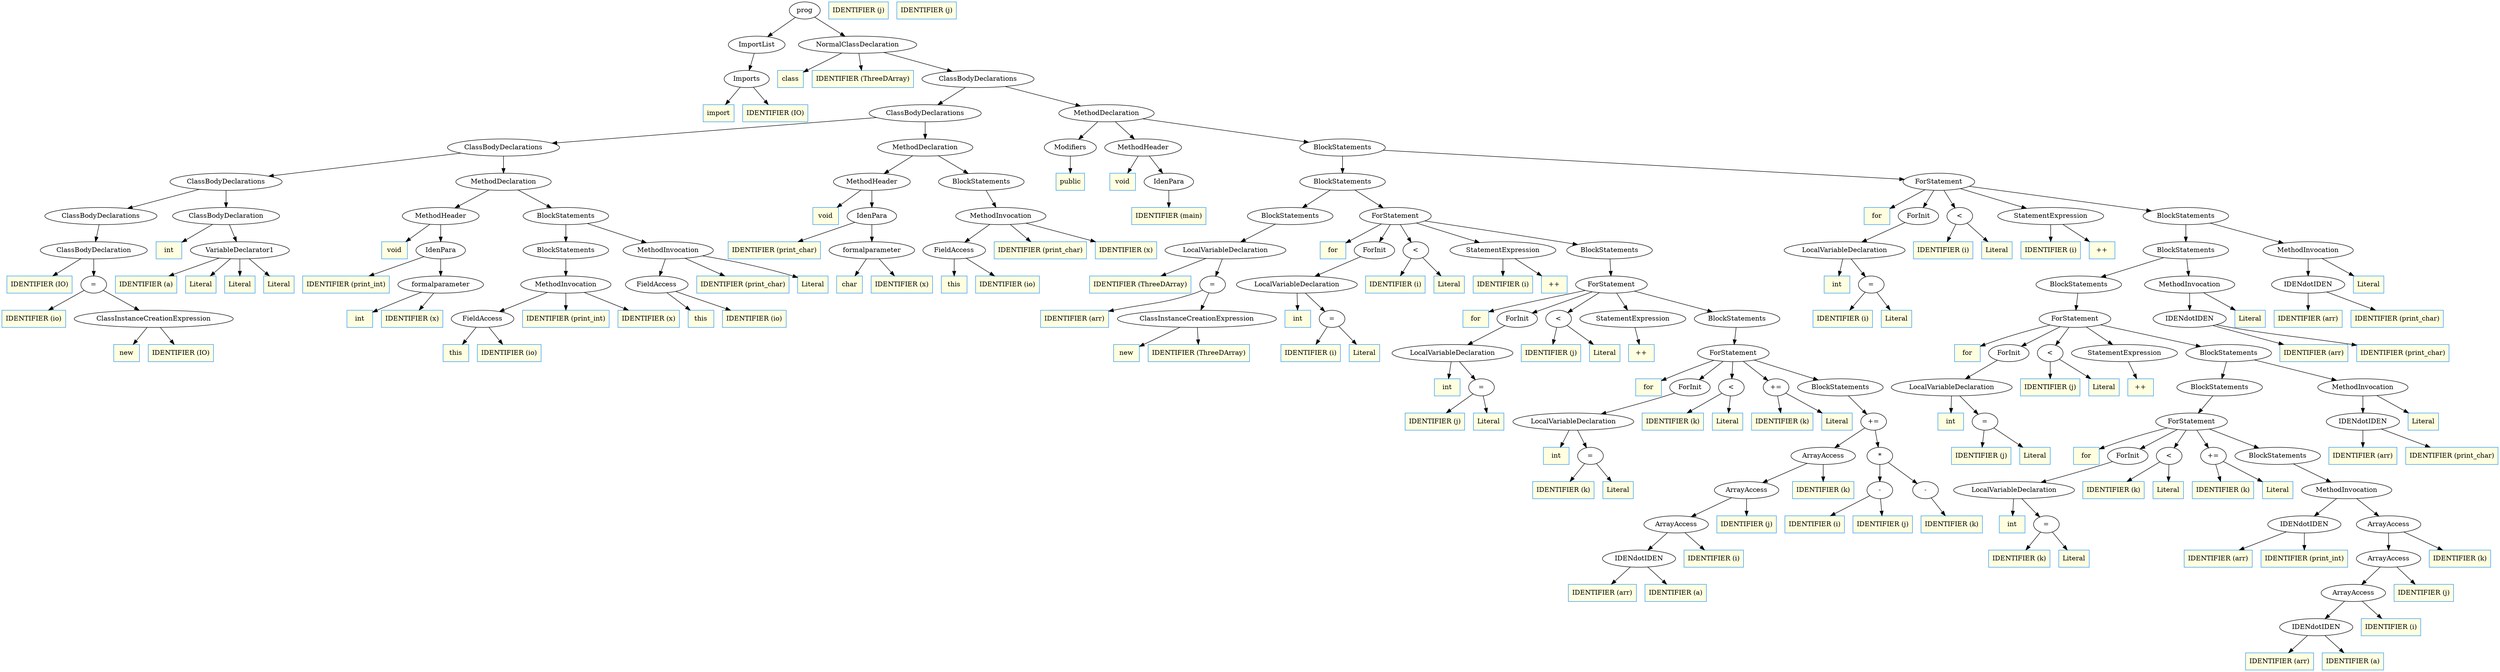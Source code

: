 digraph AST {
	ordering=out;
	1 [label="IDENTIFIER (IO)" shape=box style=filled color="dodgerblue" fillcolor="lightyellow"];
	2 [label="import" shape=box style=filled color="dodgerblue" fillcolor="lightyellow"];
	3 [label="Imports"];
	3 -> 2;
	3 -> 1;
	4 [label="ImportList"];
	4 -> 3;
	5 [label="IDENTIFIER (IO)" shape=box style=filled color="dodgerblue" fillcolor="lightyellow"];
	6 [label="IDENTIFIER (IO)" shape=box style=filled color="dodgerblue" fillcolor="lightyellow"];
	7 [label="new" shape=box style=filled color="dodgerblue" fillcolor="lightyellow"];
	8 [label="ClassInstanceCreationExpression"];
	8 -> 7;
	8 -> 6;
	9 [label="IDENTIFIER (io)" shape=box style=filled color="dodgerblue" fillcolor="lightyellow"];
	10 [label="="];
	10 -> 9;
	10 -> 8;
	11 [label="ClassBodyDeclaration"];
	11 -> 5;
	11 -> 10;
	12 [label="ClassBodyDeclarations"];
	12 -> 11;
	13 [label="int" shape=box style=filled color="dodgerblue" fillcolor="lightyellow"];
	14 [label="Literal" shape=box style=filled color="dodgerblue" fillcolor="lightyellow"];
	15 [label="Literal" shape=box style=filled color="dodgerblue" fillcolor="lightyellow"];
	16 [label="Literal" shape=box style=filled color="dodgerblue" fillcolor="lightyellow"];
	17 [label="IDENTIFIER (a)" shape=box style=filled color="dodgerblue" fillcolor="lightyellow"];
	18 [label="VariableDeclarator1"];
	18 -> 17;
	18 -> 14;
	18 -> 15;
	18 -> 16;
	19 [label="ClassBodyDeclaration"];
	19 -> 13;
	19 -> 18;
	20 [label="ClassBodyDeclarations"];
	20 -> 12;
	20 -> 19;
	21 [label="int" shape=box style=filled color="dodgerblue" fillcolor="lightyellow"];
	22 [label="IDENTIFIER (x)" shape=box style=filled color="dodgerblue" fillcolor="lightyellow"];
	23 [label="formalparameter"];
	23 -> 21;
	23 -> 22;
	24 [label="IDENTIFIER (print_int)" shape=box style=filled color="dodgerblue" fillcolor="lightyellow"];
	25 [label="IdenPara"];
	25 -> 24;
	25 -> 23;
	26 [label="void" shape=box style=filled color="dodgerblue" fillcolor="lightyellow"];
	27 [label="MethodHeader"];
	27 -> 26;
	27 -> 25;
	28 [label="this" shape=box style=filled color="dodgerblue" fillcolor="lightyellow"];
	29 [label="IDENTIFIER (io)" shape=box style=filled color="dodgerblue" fillcolor="lightyellow"];
	30 [label="FieldAccess"];
	30 -> 28;
	30 -> 29;
	31 [label="IDENTIFIER (x)" shape=box style=filled color="dodgerblue" fillcolor="lightyellow"];
	32 [label="IDENTIFIER (print_int)" shape=box style=filled color="dodgerblue" fillcolor="lightyellow"];
	33 [label="MethodInvocation"];
	33 -> 30;
	33 -> 32;
	33 -> 31;
	34 [label="BlockStatements"];
	34 -> 33;
	35 [label="this" shape=box style=filled color="dodgerblue" fillcolor="lightyellow"];
	36 [label="IDENTIFIER (io)" shape=box style=filled color="dodgerblue" fillcolor="lightyellow"];
	37 [label="FieldAccess"];
	37 -> 35;
	37 -> 36;
	38 [label="Literal" shape=box style=filled color="dodgerblue" fillcolor="lightyellow"];
	39 [label="IDENTIFIER (print_char)" shape=box style=filled color="dodgerblue" fillcolor="lightyellow"];
	40 [label="MethodInvocation"];
	40 -> 37;
	40 -> 39;
	40 -> 38;
	41 [label="BlockStatements"];
	41 -> 34;
	41 -> 40;
	42 [label="MethodDeclaration"];
	42 -> 27;
	42 -> 41;
	43 [label="ClassBodyDeclarations"];
	43 -> 20;
	43 -> 42;
	44 [label="char" shape=box style=filled color="dodgerblue" fillcolor="lightyellow"];
	45 [label="IDENTIFIER (x)" shape=box style=filled color="dodgerblue" fillcolor="lightyellow"];
	46 [label="formalparameter"];
	46 -> 44;
	46 -> 45;
	47 [label="IDENTIFIER (print_char)" shape=box style=filled color="dodgerblue" fillcolor="lightyellow"];
	48 [label="IdenPara"];
	48 -> 47;
	48 -> 46;
	49 [label="void" shape=box style=filled color="dodgerblue" fillcolor="lightyellow"];
	50 [label="MethodHeader"];
	50 -> 49;
	50 -> 48;
	51 [label="this" shape=box style=filled color="dodgerblue" fillcolor="lightyellow"];
	52 [label="IDENTIFIER (io)" shape=box style=filled color="dodgerblue" fillcolor="lightyellow"];
	53 [label="FieldAccess"];
	53 -> 51;
	53 -> 52;
	54 [label="IDENTIFIER (x)" shape=box style=filled color="dodgerblue" fillcolor="lightyellow"];
	55 [label="IDENTIFIER (print_char)" shape=box style=filled color="dodgerblue" fillcolor="lightyellow"];
	56 [label="MethodInvocation"];
	56 -> 53;
	56 -> 55;
	56 -> 54;
	57 [label="BlockStatements"];
	57 -> 56;
	58 [label="MethodDeclaration"];
	58 -> 50;
	58 -> 57;
	59 [label="ClassBodyDeclarations"];
	59 -> 43;
	59 -> 58;
	60 [label="public" shape=box style=filled color="dodgerblue" fillcolor="lightyellow"];
	61 [label="Modifiers"];
	61 -> 60;
	62 [label="IDENTIFIER (main)" shape=box style=filled color="dodgerblue" fillcolor="lightyellow"];
	63 [label="IdenPara"];
	63 -> 62;
	64 [label="void" shape=box style=filled color="dodgerblue" fillcolor="lightyellow"];
	65 [label="MethodHeader"];
	65 -> 64;
	65 -> 63;
	66 [label="IDENTIFIER (ThreeDArray)" shape=box style=filled color="dodgerblue" fillcolor="lightyellow"];
	67 [label="IDENTIFIER (ThreeDArray)" shape=box style=filled color="dodgerblue" fillcolor="lightyellow"];
	68 [label="new" shape=box style=filled color="dodgerblue" fillcolor="lightyellow"];
	69 [label="ClassInstanceCreationExpression"];
	69 -> 68;
	69 -> 67;
	70 [label="IDENTIFIER (arr)" shape=box style=filled color="dodgerblue" fillcolor="lightyellow"];
	71 [label="="];
	71 -> 70;
	71 -> 69;
	72 [label="LocalVariableDeclaration"];
	72 -> 66;
	72 -> 71;
	73 [label="BlockStatements"];
	73 -> 72;
	74 [label="int" shape=box style=filled color="dodgerblue" fillcolor="lightyellow"];
	75 [label="Literal" shape=box style=filled color="dodgerblue" fillcolor="lightyellow"];
	76 [label="IDENTIFIER (i)" shape=box style=filled color="dodgerblue" fillcolor="lightyellow"];
	77 [label="="];
	77 -> 76;
	77 -> 75;
	78 [label="LocalVariableDeclaration"];
	78 -> 74;
	78 -> 77;
	79 [label="ForInit"];
	79 -> 78;
	80 [label="IDENTIFIER (i)" shape=box style=filled color="dodgerblue" fillcolor="lightyellow"];
	81 [label="Literal" shape=box style=filled color="dodgerblue" fillcolor="lightyellow"];
	82 [label="<"];
	82 -> 80;
	82 -> 81;
	83 [label="IDENTIFIER (i)" shape=box style=filled color="dodgerblue" fillcolor="lightyellow"];
	84 [label="++" shape=box style=filled color="dodgerblue" fillcolor="lightyellow"];
	85 [label="StatementExpression"];
	85 -> 83;
	85 -> 84;
	86 [label="int" shape=box style=filled color="dodgerblue" fillcolor="lightyellow"];
	87 [label="Literal" shape=box style=filled color="dodgerblue" fillcolor="lightyellow"];
	88 [label="IDENTIFIER (j)" shape=box style=filled color="dodgerblue" fillcolor="lightyellow"];
	89 [label="="];
	89 -> 88;
	89 -> 87;
	90 [label="LocalVariableDeclaration"];
	90 -> 86;
	90 -> 89;
	91 [label="ForInit"];
	91 -> 90;
	92 [label="IDENTIFIER (j)" shape=box style=filled color="dodgerblue" fillcolor="lightyellow"];
	93 [label="Literal" shape=box style=filled color="dodgerblue" fillcolor="lightyellow"];
	94 [label="<"];
	94 -> 92;
	94 -> 93;
	95 [label="IDENTIFIER (j)" shape=box style=filled color="dodgerblue" fillcolor="lightyellow"];
	96 [label="++" shape=box style=filled color="dodgerblue" fillcolor="lightyellow"];
	97 [label="StatementExpression"];
	97 -> 96;
	98 [label="int" shape=box style=filled color="dodgerblue" fillcolor="lightyellow"];
	99 [label="Literal" shape=box style=filled color="dodgerblue" fillcolor="lightyellow"];
	100 [label="IDENTIFIER (k)" shape=box style=filled color="dodgerblue" fillcolor="lightyellow"];
	101 [label="="];
	101 -> 100;
	101 -> 99;
	102 [label="LocalVariableDeclaration"];
	102 -> 98;
	102 -> 101;
	103 [label="ForInit"];
	103 -> 102;
	104 [label="IDENTIFIER (k)" shape=box style=filled color="dodgerblue" fillcolor="lightyellow"];
	105 [label="Literal" shape=box style=filled color="dodgerblue" fillcolor="lightyellow"];
	106 [label="<"];
	106 -> 104;
	106 -> 105;
	107 [label="IDENTIFIER (k)" shape=box style=filled color="dodgerblue" fillcolor="lightyellow"];
	108 [label="Literal" shape=box style=filled color="dodgerblue" fillcolor="lightyellow"];
	109 [label="+="];
	109 -> 107;
	109 -> 108;
	110 [label="IDENTIFIER (arr)" shape=box style=filled color="dodgerblue" fillcolor="lightyellow"];
	111 [label="IDENTIFIER (a)" shape=box style=filled color="dodgerblue" fillcolor="lightyellow"];
	112 [label="IDENdotIDEN"];
	112 -> 110;
	112 -> 111;
	113 [label="IDENTIFIER (i)" shape=box style=filled color="dodgerblue" fillcolor="lightyellow"];
	114 [label="ArrayAccess"];
	114 -> 112;
	114 -> 113;
	115 [label="IDENTIFIER (j)" shape=box style=filled color="dodgerblue" fillcolor="lightyellow"];
	116 [label="ArrayAccess"];
	116 -> 114;
	116 -> 115;
	117 [label="IDENTIFIER (k)" shape=box style=filled color="dodgerblue" fillcolor="lightyellow"];
	118 [label="ArrayAccess"];
	118 -> 116;
	118 -> 117;
	119 [label="IDENTIFIER (i)" shape=box style=filled color="dodgerblue" fillcolor="lightyellow"];
	120 [label="IDENTIFIER (j)" shape=box style=filled color="dodgerblue" fillcolor="lightyellow"];
	121 [label="-"];
	121 -> 119;
	121 -> 120;
	122 [label="IDENTIFIER (k)" shape=box style=filled color="dodgerblue" fillcolor="lightyellow"];
	123 [label="-"];
	123 -> 122;
	124 [label="*"];
	124 -> 121;
	124 -> 123;
	125 [label="+="];
	125 -> 118;
	125 -> 124;
	126 [label="BlockStatements"];
	126 -> 125;
	127 [label="for" shape=box style=filled color="dodgerblue" fillcolor="lightyellow"];
	128 [label="ForStatement"];
	128 -> 127;
	128 -> 103;
	128 -> 106;
	128 -> 109;
	128 -> 126;
	129 [label="BlockStatements"];
	129 -> 128;
	130 [label="for" shape=box style=filled color="dodgerblue" fillcolor="lightyellow"];
	131 [label="ForStatement"];
	131 -> 130;
	131 -> 91;
	131 -> 94;
	131 -> 97;
	131 -> 129;
	132 [label="BlockStatements"];
	132 -> 131;
	133 [label="for" shape=box style=filled color="dodgerblue" fillcolor="lightyellow"];
	134 [label="ForStatement"];
	134 -> 133;
	134 -> 79;
	134 -> 82;
	134 -> 85;
	134 -> 132;
	135 [label="BlockStatements"];
	135 -> 73;
	135 -> 134;
	136 [label="int" shape=box style=filled color="dodgerblue" fillcolor="lightyellow"];
	137 [label="Literal" shape=box style=filled color="dodgerblue" fillcolor="lightyellow"];
	138 [label="IDENTIFIER (i)" shape=box style=filled color="dodgerblue" fillcolor="lightyellow"];
	139 [label="="];
	139 -> 138;
	139 -> 137;
	140 [label="LocalVariableDeclaration"];
	140 -> 136;
	140 -> 139;
	141 [label="ForInit"];
	141 -> 140;
	142 [label="IDENTIFIER (i)" shape=box style=filled color="dodgerblue" fillcolor="lightyellow"];
	143 [label="Literal" shape=box style=filled color="dodgerblue" fillcolor="lightyellow"];
	144 [label="<"];
	144 -> 142;
	144 -> 143;
	145 [label="IDENTIFIER (i)" shape=box style=filled color="dodgerblue" fillcolor="lightyellow"];
	146 [label="++" shape=box style=filled color="dodgerblue" fillcolor="lightyellow"];
	147 [label="StatementExpression"];
	147 -> 145;
	147 -> 146;
	148 [label="int" shape=box style=filled color="dodgerblue" fillcolor="lightyellow"];
	149 [label="Literal" shape=box style=filled color="dodgerblue" fillcolor="lightyellow"];
	150 [label="IDENTIFIER (j)" shape=box style=filled color="dodgerblue" fillcolor="lightyellow"];
	151 [label="="];
	151 -> 150;
	151 -> 149;
	152 [label="LocalVariableDeclaration"];
	152 -> 148;
	152 -> 151;
	153 [label="ForInit"];
	153 -> 152;
	154 [label="IDENTIFIER (j)" shape=box style=filled color="dodgerblue" fillcolor="lightyellow"];
	155 [label="Literal" shape=box style=filled color="dodgerblue" fillcolor="lightyellow"];
	156 [label="<"];
	156 -> 154;
	156 -> 155;
	157 [label="IDENTIFIER (j)" shape=box style=filled color="dodgerblue" fillcolor="lightyellow"];
	158 [label="++" shape=box style=filled color="dodgerblue" fillcolor="lightyellow"];
	159 [label="StatementExpression"];
	159 -> 158;
	160 [label="int" shape=box style=filled color="dodgerblue" fillcolor="lightyellow"];
	161 [label="Literal" shape=box style=filled color="dodgerblue" fillcolor="lightyellow"];
	162 [label="IDENTIFIER (k)" shape=box style=filled color="dodgerblue" fillcolor="lightyellow"];
	163 [label="="];
	163 -> 162;
	163 -> 161;
	164 [label="LocalVariableDeclaration"];
	164 -> 160;
	164 -> 163;
	165 [label="ForInit"];
	165 -> 164;
	166 [label="IDENTIFIER (k)" shape=box style=filled color="dodgerblue" fillcolor="lightyellow"];
	167 [label="Literal" shape=box style=filled color="dodgerblue" fillcolor="lightyellow"];
	168 [label="<"];
	168 -> 166;
	168 -> 167;
	169 [label="IDENTIFIER (k)" shape=box style=filled color="dodgerblue" fillcolor="lightyellow"];
	170 [label="Literal" shape=box style=filled color="dodgerblue" fillcolor="lightyellow"];
	171 [label="+="];
	171 -> 169;
	171 -> 170;
	172 [label="IDENTIFIER (arr)" shape=box style=filled color="dodgerblue" fillcolor="lightyellow"];
	173 [label="IDENTIFIER (print_int)" shape=box style=filled color="dodgerblue" fillcolor="lightyellow"];
	174 [label="IDENdotIDEN"];
	174 -> 172;
	174 -> 173;
	175 [label="IDENTIFIER (arr)" shape=box style=filled color="dodgerblue" fillcolor="lightyellow"];
	176 [label="IDENTIFIER (a)" shape=box style=filled color="dodgerblue" fillcolor="lightyellow"];
	177 [label="IDENdotIDEN"];
	177 -> 175;
	177 -> 176;
	178 [label="IDENTIFIER (i)" shape=box style=filled color="dodgerblue" fillcolor="lightyellow"];
	179 [label="ArrayAccess"];
	179 -> 177;
	179 -> 178;
	180 [label="IDENTIFIER (j)" shape=box style=filled color="dodgerblue" fillcolor="lightyellow"];
	181 [label="ArrayAccess"];
	181 -> 179;
	181 -> 180;
	182 [label="IDENTIFIER (k)" shape=box style=filled color="dodgerblue" fillcolor="lightyellow"];
	183 [label="ArrayAccess"];
	183 -> 181;
	183 -> 182;
	184 [label="MethodInvocation"];
	184 -> 174;
	184 -> 183;
	185 [label="BlockStatements"];
	185 -> 184;
	186 [label="for" shape=box style=filled color="dodgerblue" fillcolor="lightyellow"];
	187 [label="ForStatement"];
	187 -> 186;
	187 -> 165;
	187 -> 168;
	187 -> 171;
	187 -> 185;
	188 [label="BlockStatements"];
	188 -> 187;
	189 [label="IDENTIFIER (arr)" shape=box style=filled color="dodgerblue" fillcolor="lightyellow"];
	190 [label="IDENTIFIER (print_char)" shape=box style=filled color="dodgerblue" fillcolor="lightyellow"];
	191 [label="IDENdotIDEN"];
	191 -> 189;
	191 -> 190;
	192 [label="Literal" shape=box style=filled color="dodgerblue" fillcolor="lightyellow"];
	193 [label="MethodInvocation"];
	193 -> 191;
	193 -> 192;
	194 [label="BlockStatements"];
	194 -> 188;
	194 -> 193;
	195 [label="for" shape=box style=filled color="dodgerblue" fillcolor="lightyellow"];
	196 [label="ForStatement"];
	196 -> 195;
	196 -> 153;
	196 -> 156;
	196 -> 159;
	196 -> 194;
	197 [label="BlockStatements"];
	197 -> 196;
	198 [label="IDENTIFIER (arr)" shape=box style=filled color="dodgerblue" fillcolor="lightyellow"];
	199 [label="IDENTIFIER (print_char)" shape=box style=filled color="dodgerblue" fillcolor="lightyellow"];
	200 [label="IDENdotIDEN"];
	200 -> 198;
	200 -> 199;
	201 [label="Literal" shape=box style=filled color="dodgerblue" fillcolor="lightyellow"];
	202 [label="MethodInvocation"];
	202 -> 200;
	202 -> 201;
	203 [label="BlockStatements"];
	203 -> 197;
	203 -> 202;
	204 [label="IDENTIFIER (arr)" shape=box style=filled color="dodgerblue" fillcolor="lightyellow"];
	205 [label="IDENTIFIER (print_char)" shape=box style=filled color="dodgerblue" fillcolor="lightyellow"];
	206 [label="IDENdotIDEN"];
	206 -> 204;
	206 -> 205;
	207 [label="Literal" shape=box style=filled color="dodgerblue" fillcolor="lightyellow"];
	208 [label="MethodInvocation"];
	208 -> 206;
	208 -> 207;
	209 [label="BlockStatements"];
	209 -> 203;
	209 -> 208;
	210 [label="for" shape=box style=filled color="dodgerblue" fillcolor="lightyellow"];
	211 [label="ForStatement"];
	211 -> 210;
	211 -> 141;
	211 -> 144;
	211 -> 147;
	211 -> 209;
	212 [label="BlockStatements"];
	212 -> 135;
	212 -> 211;
	213 [label="MethodDeclaration"];
	213 -> 61;
	213 -> 65;
	213 -> 212;
	214 [label="ClassBodyDeclarations"];
	214 -> 59;
	214 -> 213;
	215 [label="class" shape=box style=filled color="dodgerblue" fillcolor="lightyellow"];
	216 [label="IDENTIFIER (ThreeDArray)" shape=box style=filled color="dodgerblue" fillcolor="lightyellow"];
	217 [label="NormalClassDeclaration"];
	217 -> 215;
	217 -> 216;
	217 -> 214;
	218 [label="prog"];
	218 -> 4;
	218 -> 217;
}

